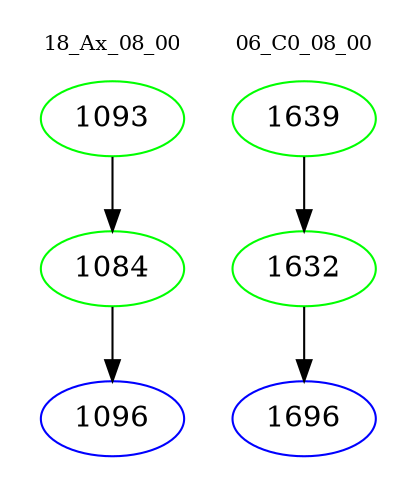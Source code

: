 digraph{
subgraph cluster_0 {
color = white
label = "18_Ax_08_00";
fontsize=10;
T0_1093 [label="1093", color="green"]
T0_1093 -> T0_1084 [color="black"]
T0_1084 [label="1084", color="green"]
T0_1084 -> T0_1096 [color="black"]
T0_1096 [label="1096", color="blue"]
}
subgraph cluster_1 {
color = white
label = "06_C0_08_00";
fontsize=10;
T1_1639 [label="1639", color="green"]
T1_1639 -> T1_1632 [color="black"]
T1_1632 [label="1632", color="green"]
T1_1632 -> T1_1696 [color="black"]
T1_1696 [label="1696", color="blue"]
}
}
